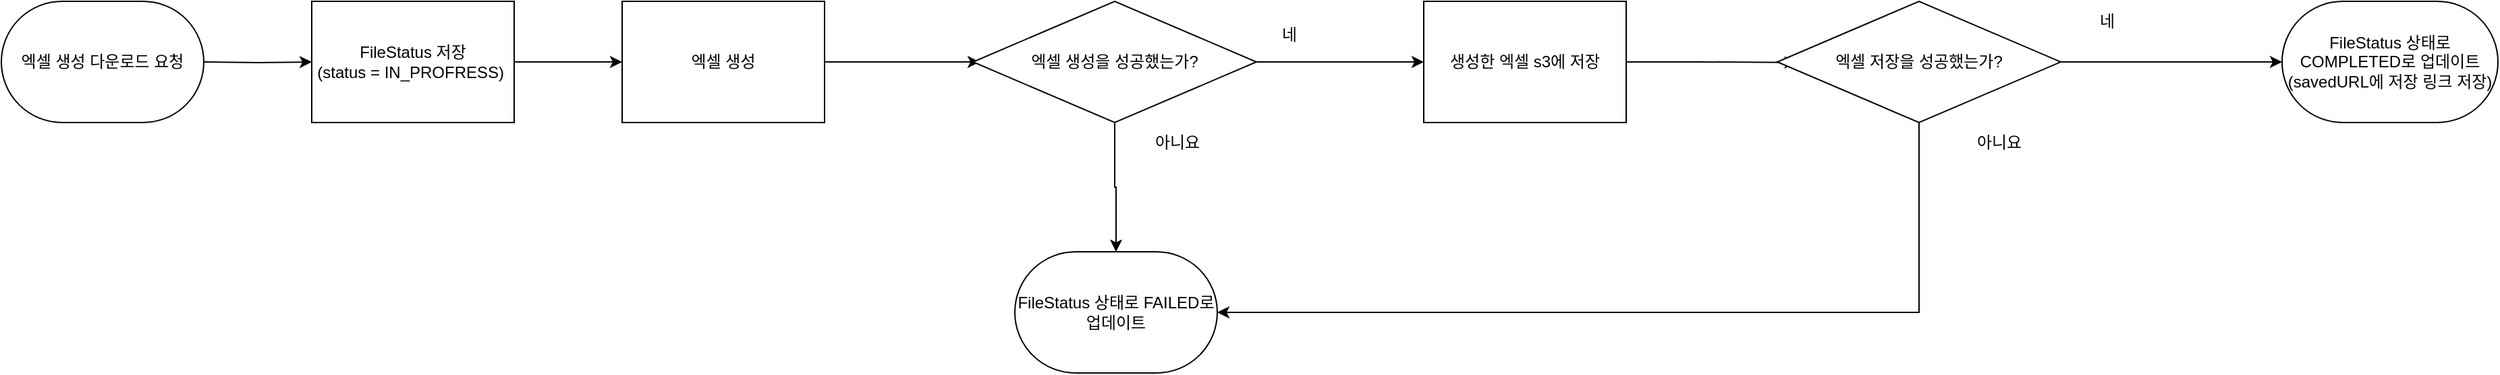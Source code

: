 <mxfile version="24.7.12">
  <diagram name="Page-1" id="52a04d89-c75d-2922-d76d-85b35f80e030">
    <mxGraphModel dx="1079" dy="650" grid="1" gridSize="10" guides="1" tooltips="1" connect="1" arrows="1" fold="1" page="1" pageScale="1" pageWidth="1100" pageHeight="850" background="none" math="0" shadow="0">
      <root>
        <mxCell id="0" />
        <mxCell id="1" parent="0" />
        <mxCell id="_Us3okKPnGzRXpjv-Bfy-2" value="엑셀 생성 다운로드 요청" style="rounded=1;whiteSpace=wrap;html=1;arcSize=50;fontFamily=Helvetica;" parent="1" vertex="1">
          <mxGeometry x="270" y="40" width="150" height="90" as="geometry" />
        </mxCell>
        <mxCell id="_Us3okKPnGzRXpjv-Bfy-45" value="" style="edgeStyle=orthogonalEdgeStyle;rounded=0;orthogonalLoop=1;jettySize=auto;html=1;" parent="1" target="_Us3okKPnGzRXpjv-Bfy-44" edge="1">
          <mxGeometry relative="1" as="geometry">
            <mxPoint x="420" y="85" as="sourcePoint" />
          </mxGeometry>
        </mxCell>
        <mxCell id="_Us3okKPnGzRXpjv-Bfy-16" value="아니요" style="text;html=1;align=center;verticalAlign=middle;resizable=0;points=[];autosize=1;strokeColor=none;fillColor=none;fontFamily=Helvetica;" parent="1" vertex="1">
          <mxGeometry x="1111" y="130" width="60" height="30" as="geometry" />
        </mxCell>
        <mxCell id="_Us3okKPnGzRXpjv-Bfy-22" value="네" style="text;html=1;align=center;verticalAlign=middle;resizable=0;points=[];autosize=1;strokeColor=none;fillColor=none;fontFamily=Helvetica;" parent="1" vertex="1">
          <mxGeometry x="1203.57" y="50" width="40" height="30" as="geometry" />
        </mxCell>
        <mxCell id="_Us3okKPnGzRXpjv-Bfy-47" value="" style="edgeStyle=orthogonalEdgeStyle;rounded=0;orthogonalLoop=1;jettySize=auto;html=1;" parent="1" source="_Us3okKPnGzRXpjv-Bfy-44" target="_Us3okKPnGzRXpjv-Bfy-46" edge="1">
          <mxGeometry relative="1" as="geometry" />
        </mxCell>
        <mxCell id="_Us3okKPnGzRXpjv-Bfy-44" value="FileStatus 저장&lt;div&gt;(&lt;span style=&quot;background-color: initial;&quot;&gt;status = IN_PROFRESS)&amp;nbsp;&lt;/span&gt;&lt;/div&gt;" style="whiteSpace=wrap;html=1;rounded=1;strokeColor=default;align=center;verticalAlign=middle;fontFamily=Helvetica;fontSize=12;fontColor=default;fillColor=default;arcSize=0;" parent="1" vertex="1">
          <mxGeometry x="500" y="40" width="150" height="90" as="geometry" />
        </mxCell>
        <mxCell id="_Us3okKPnGzRXpjv-Bfy-49" value="" style="edgeStyle=orthogonalEdgeStyle;rounded=0;orthogonalLoop=1;jettySize=auto;html=1;" parent="1" source="_Us3okKPnGzRXpjv-Bfy-46" edge="1">
          <mxGeometry relative="1" as="geometry">
            <mxPoint x="995" y="85" as="targetPoint" />
          </mxGeometry>
        </mxCell>
        <mxCell id="_Us3okKPnGzRXpjv-Bfy-46" value="엑셀 생성" style="whiteSpace=wrap;html=1;rounded=1;strokeColor=default;align=center;verticalAlign=middle;fontFamily=Helvetica;fontSize=12;fontColor=default;fillColor=default;arcSize=0;" parent="1" vertex="1">
          <mxGeometry x="730" y="40" width="150" height="90" as="geometry" />
        </mxCell>
        <mxCell id="_Us3okKPnGzRXpjv-Bfy-52" value="" style="edgeStyle=orthogonalEdgeStyle;rounded=0;orthogonalLoop=1;jettySize=auto;html=1;entryX=0;entryY=0.5;entryDx=0;entryDy=0;" parent="1" source="_Us3okKPnGzRXpjv-Bfy-50" target="_Us3okKPnGzRXpjv-Bfy-57" edge="1">
          <mxGeometry relative="1" as="geometry">
            <mxPoint x="1325" y="85" as="targetPoint" />
          </mxGeometry>
        </mxCell>
        <mxCell id="_Us3okKPnGzRXpjv-Bfy-55" value="" style="edgeStyle=orthogonalEdgeStyle;rounded=0;orthogonalLoop=1;jettySize=auto;html=1;" parent="1" source="_Us3okKPnGzRXpjv-Bfy-50" target="_Us3okKPnGzRXpjv-Bfy-56" edge="1">
          <mxGeometry relative="1" as="geometry">
            <mxPoint x="1095" y="225" as="targetPoint" />
          </mxGeometry>
        </mxCell>
        <mxCell id="_Us3okKPnGzRXpjv-Bfy-50" value="엑셀 생성을 성공했는가?" style="rhombus;whiteSpace=wrap;html=1;rounded=1;arcSize=0;fontFamily=Helvetica;" parent="1" vertex="1">
          <mxGeometry x="990" y="40" width="210" height="90" as="geometry" />
        </mxCell>
        <mxCell id="_Us3okKPnGzRXpjv-Bfy-56" value="FileStatus 상태로 FAILED로 업데이트" style="whiteSpace=wrap;html=1;rounded=1;strokeColor=default;align=center;verticalAlign=middle;fontFamily=Helvetica;fontSize=12;fontColor=default;fillColor=default;arcSize=50;" parent="1" vertex="1">
          <mxGeometry x="1021.0" y="226" width="150" height="90" as="geometry" />
        </mxCell>
        <mxCell id="_Us3okKPnGzRXpjv-Bfy-61" value="" style="edgeStyle=orthogonalEdgeStyle;rounded=0;orthogonalLoop=1;jettySize=auto;html=1;fontFamily=Helvetica;fontSize=12;fontColor=default;entryX=0.068;entryY=0.505;entryDx=0;entryDy=0;entryPerimeter=0;" parent="1" source="_Us3okKPnGzRXpjv-Bfy-57" target="_Us3okKPnGzRXpjv-Bfy-59" edge="1">
          <mxGeometry relative="1" as="geometry">
            <mxPoint x="1589" y="85" as="targetPoint" />
          </mxGeometry>
        </mxCell>
        <mxCell id="_Us3okKPnGzRXpjv-Bfy-57" value="생성한 엑셀 s3에 저장" style="whiteSpace=wrap;html=1;rounded=1;strokeColor=default;align=center;verticalAlign=middle;fontFamily=Helvetica;fontSize=12;fontColor=default;fillColor=default;arcSize=0;" parent="1" vertex="1">
          <mxGeometry x="1324.0" y="40" width="150" height="90" as="geometry" />
        </mxCell>
        <mxCell id="_Us3okKPnGzRXpjv-Bfy-65" value="" style="edgeStyle=orthogonalEdgeStyle;rounded=0;orthogonalLoop=1;jettySize=auto;html=1;fontFamily=Helvetica;fontSize=12;fontColor=default;entryX=1;entryY=0.5;entryDx=0;entryDy=0;" parent="1" source="_Us3okKPnGzRXpjv-Bfy-59" target="_Us3okKPnGzRXpjv-Bfy-56" edge="1">
          <mxGeometry relative="1" as="geometry">
            <mxPoint x="1691" y="255" as="targetPoint" />
            <Array as="points">
              <mxPoint x="1691" y="271" />
            </Array>
          </mxGeometry>
        </mxCell>
        <mxCell id="_Us3okKPnGzRXpjv-Bfy-67" value="" style="edgeStyle=orthogonalEdgeStyle;rounded=0;orthogonalLoop=1;jettySize=auto;html=1;fontFamily=Helvetica;fontSize=12;fontColor=default;" parent="1" source="_Us3okKPnGzRXpjv-Bfy-59" target="_Us3okKPnGzRXpjv-Bfy-68" edge="1">
          <mxGeometry relative="1" as="geometry" />
        </mxCell>
        <mxCell id="_Us3okKPnGzRXpjv-Bfy-59" value="엑셀 저장을 성공했는가?" style="rhombus;whiteSpace=wrap;html=1;rounded=1;arcSize=0;fontFamily=Helvetica;" parent="1" vertex="1">
          <mxGeometry x="1586" y="40" width="210" height="90" as="geometry" />
        </mxCell>
        <mxCell id="_Us3okKPnGzRXpjv-Bfy-62" value="아니요" style="text;html=1;align=center;verticalAlign=middle;resizable=0;points=[];autosize=1;strokeColor=none;fillColor=none;fontFamily=Helvetica;" parent="1" vertex="1">
          <mxGeometry x="1720" y="130" width="60" height="30" as="geometry" />
        </mxCell>
        <mxCell id="_Us3okKPnGzRXpjv-Bfy-63" value="네" style="text;html=1;align=center;verticalAlign=middle;resizable=0;points=[];autosize=1;strokeColor=none;fillColor=none;fontFamily=Helvetica;" parent="1" vertex="1">
          <mxGeometry x="1810" y="40" width="40" height="30" as="geometry" />
        </mxCell>
        <mxCell id="_Us3okKPnGzRXpjv-Bfy-68" value="FileStatus 상태로 COMPLETED로 업데이트&lt;br&gt;(savedURL에 저장 링크 저장)" style="whiteSpace=wrap;html=1;rounded=1;strokeColor=default;align=center;verticalAlign=middle;fontFamily=Helvetica;fontSize=12;fontColor=default;fillColor=default;arcSize=50;" parent="1" vertex="1">
          <mxGeometry x="1960" y="40" width="160" height="90" as="geometry" />
        </mxCell>
      </root>
    </mxGraphModel>
  </diagram>
</mxfile>
